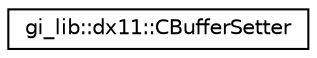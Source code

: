 digraph "Graphical Class Hierarchy"
{
  edge [fontname="Helvetica",fontsize="10",labelfontname="Helvetica",labelfontsize="10"];
  node [fontname="Helvetica",fontsize="10",shape=record];
  rankdir="LR";
  Node1 [label="gi_lib::dx11::CBufferSetter",height=0.2,width=0.4,color="black", fillcolor="white", style="filled",URL="$classgi__lib_1_1dx11_1_1_c_buffer_setter.html",tooltip="Functor used to set a constant buffer to a shader state in a given slot. "];
}
